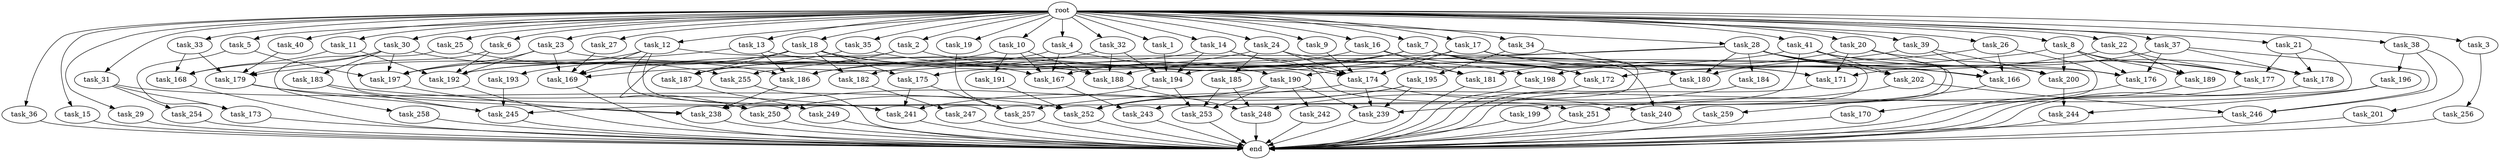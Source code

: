 digraph G {
  task_171 [size="1279900254.208000"];
  task_32 [size="1.024000"];
  task_191 [size="309237645.312000"];
  task_247 [size="695784701.952000"];
  task_27 [size="1.024000"];
  task_251 [size="635655159.808000"];
  task_4 [size="1.024000"];
  task_2 [size="1.024000"];
  task_13 [size="1.024000"];
  task_256 [size="420906795.008000"];
  task_182 [size="446676598.784000"];
  task_186 [size="1073741824.000000"];
  task_41 [size="1.024000"];
  task_177 [size="1803886264.320000"];
  task_168 [size="292057776.128000"];
  task_245 [size="627065225.216000"];
  task_6 [size="1.024000"];
  task_9 [size="1.024000"];
  task_175 [size="618475290.624000"];
  task_189 [size="1073741824.000000"];
  task_188 [size="1589137899.520000"];
  task_259 [size="34359738.368000"];
  task_183 [size="137438953.472000"];
  task_31 [size="1.024000"];
  task_14 [size="1.024000"];
  task_36 [size="1.024000"];
  task_16 [size="1.024000"];
  task_185 [size="137438953.472000"];
  task_249 [size="214748364.800000"];
  task_243 [size="1073741824.000000"];
  task_40 [size="1.024000"];
  task_170 [size="77309411.328000"];
  task_15 [size="1.024000"];
  task_10 [size="1.024000"];
  task_29 [size="1.024000"];
  task_199 [size="34359738.368000"];
  task_240 [size="867583393.792000"];
  task_250 [size="1477468749.824000"];
  task_167 [size="687194767.360000"];
  task_190 [size="523986010.112000"];
  task_26 [size="1.024000"];
  task_25 [size="1.024000"];
  task_201 [size="309237645.312000"];
  end [size="0.000000"];
  task_169 [size="1314259992.576000"];
  task_192 [size="1975684956.160000"];
  task_19 [size="1.024000"];
  task_180 [size="558345748.480000"];
  task_18 [size="1.024000"];
  task_12 [size="1.024000"];
  task_33 [size="1.024000"];
  task_241 [size="695784701.952000"];
  task_197 [size="2241972928.512000"];
  task_242 [size="214748364.800000"];
  task_253 [size="833223655.424000"];
  task_173 [size="1168231104.512000"];
  task_202 [size="343597383.680000"];
  task_246 [size="601295421.440000"];
  task_184 [size="34359738.368000"];
  task_174 [size="2422361554.944000"];
  task_21 [size="1.024000"];
  task_37 [size="1.024000"];
  task_244 [size="910533066.752000"];
  task_196 [size="309237645.312000"];
  task_187 [size="2027224563.712000"];
  task_23 [size="1.024000"];
  task_176 [size="1185410973.696000"];
  root [size="0.000000"];
  task_5 [size="1.024000"];
  task_195 [size="137438953.472000"];
  task_193 [size="309237645.312000"];
  task_11 [size="1.024000"];
  task_258 [size="695784701.952000"];
  task_194 [size="1142461300.736000"];
  task_179 [size="463856467.968000"];
  task_200 [size="369367187.456000"];
  task_3 [size="1.024000"];
  task_166 [size="1047972020.224000"];
  task_239 [size="1288490188.800000"];
  task_39 [size="1.024000"];
  task_22 [size="1.024000"];
  task_28 [size="1.024000"];
  task_7 [size="1.024000"];
  task_34 [size="1.024000"];
  task_254 [size="309237645.312000"];
  task_257 [size="360777252.864000"];
  task_252 [size="1494648619.008000"];
  task_17 [size="1.024000"];
  task_248 [size="1382979469.312000"];
  task_20 [size="1.024000"];
  task_238 [size="635655159.808000"];
  task_178 [size="532575944.704000"];
  task_198 [size="111669149.696000"];
  task_1 [size="1.024000"];
  task_181 [size="1314259992.576000"];
  task_172 [size="1726576852.992000"];
  task_35 [size="1.024000"];
  task_30 [size="1.024000"];
  task_38 [size="1.024000"];
  task_24 [size="1.024000"];
  task_255 [size="996432412.672000"];
  task_8 [size="1.024000"];

  task_171 -> end [size="1.000000"];
  task_32 -> task_187 [size="536870912.000000"];
  task_32 -> task_194 [size="536870912.000000"];
  task_32 -> task_188 [size="536870912.000000"];
  task_191 -> task_252 [size="411041792.000000"];
  task_247 -> end [size="1.000000"];
  task_27 -> task_169 [size="33554432.000000"];
  task_251 -> end [size="1.000000"];
  task_4 -> task_167 [size="33554432.000000"];
  task_4 -> task_198 [size="33554432.000000"];
  task_4 -> task_169 [size="33554432.000000"];
  task_2 -> task_187 [size="838860800.000000"];
  task_2 -> task_250 [size="838860800.000000"];
  task_2 -> task_181 [size="838860800.000000"];
  task_13 -> task_167 [size="33554432.000000"];
  task_13 -> task_186 [size="33554432.000000"];
  task_13 -> task_179 [size="33554432.000000"];
  task_256 -> end [size="1.000000"];
  task_182 -> task_247 [size="679477248.000000"];
  task_186 -> task_238 [size="75497472.000000"];
  task_41 -> task_175 [size="301989888.000000"];
  task_41 -> task_240 [size="301989888.000000"];
  task_41 -> task_202 [size="301989888.000000"];
  task_41 -> task_177 [size="301989888.000000"];
  task_41 -> task_239 [size="301989888.000000"];
  task_177 -> end [size="1.000000"];
  task_168 -> end [size="1.000000"];
  task_245 -> end [size="1.000000"];
  task_6 -> task_192 [size="301989888.000000"];
  task_6 -> task_250 [size="301989888.000000"];
  task_9 -> task_174 [size="679477248.000000"];
  task_175 -> task_241 [size="33554432.000000"];
  task_175 -> task_257 [size="33554432.000000"];
  task_189 -> end [size="1.000000"];
  task_188 -> task_248 [size="838860800.000000"];
  task_259 -> end [size="1.000000"];
  task_183 -> task_245 [size="33554432.000000"];
  task_183 -> task_241 [size="33554432.000000"];
  task_31 -> task_252 [size="301989888.000000"];
  task_31 -> task_254 [size="301989888.000000"];
  task_31 -> task_173 [size="301989888.000000"];
  task_14 -> task_194 [size="411041792.000000"];
  task_14 -> task_192 [size="411041792.000000"];
  task_14 -> task_174 [size="411041792.000000"];
  task_14 -> task_251 [size="411041792.000000"];
  task_36 -> end [size="1.000000"];
  task_16 -> task_172 [size="411041792.000000"];
  task_16 -> task_188 [size="411041792.000000"];
  task_16 -> task_181 [size="411041792.000000"];
  task_185 -> task_248 [size="301989888.000000"];
  task_185 -> task_253 [size="301989888.000000"];
  task_249 -> end [size="1.000000"];
  task_243 -> end [size="1.000000"];
  task_40 -> task_179 [size="209715200.000000"];
  task_170 -> end [size="1.000000"];
  task_15 -> end [size="1.000000"];
  task_10 -> task_187 [size="301989888.000000"];
  task_10 -> task_167 [size="301989888.000000"];
  task_10 -> task_188 [size="301989888.000000"];
  task_10 -> task_191 [size="301989888.000000"];
  task_29 -> end [size="1.000000"];
  task_199 -> end [size="1.000000"];
  task_240 -> end [size="1.000000"];
  task_250 -> end [size="1.000000"];
  task_167 -> task_243 [size="209715200.000000"];
  task_190 -> task_242 [size="209715200.000000"];
  task_190 -> task_253 [size="209715200.000000"];
  task_190 -> task_252 [size="209715200.000000"];
  task_190 -> task_239 [size="209715200.000000"];
  task_26 -> task_180 [size="75497472.000000"];
  task_26 -> task_170 [size="75497472.000000"];
  task_26 -> task_166 [size="75497472.000000"];
  task_25 -> task_186 [size="679477248.000000"];
  task_25 -> task_258 [size="679477248.000000"];
  task_201 -> end [size="1.000000"];
  task_169 -> end [size="1.000000"];
  task_192 -> end [size="1.000000"];
  task_19 -> task_257 [size="33554432.000000"];
  task_180 -> end [size="1.000000"];
  task_18 -> task_187 [size="301989888.000000"];
  task_18 -> task_182 [size="301989888.000000"];
  task_18 -> task_188 [size="301989888.000000"];
  task_18 -> task_175 [size="301989888.000000"];
  task_18 -> task_193 [size="301989888.000000"];
  task_18 -> task_174 [size="301989888.000000"];
  task_18 -> task_197 [size="301989888.000000"];
  task_12 -> task_200 [size="75497472.000000"];
  task_12 -> task_169 [size="75497472.000000"];
  task_12 -> task_241 [size="75497472.000000"];
  task_12 -> task_257 [size="75497472.000000"];
  task_12 -> task_197 [size="75497472.000000"];
  task_33 -> task_168 [size="75497472.000000"];
  task_33 -> task_179 [size="75497472.000000"];
  task_241 -> end [size="1.000000"];
  task_197 -> task_238 [size="301989888.000000"];
  task_242 -> end [size="1.000000"];
  task_253 -> end [size="1.000000"];
  task_173 -> end [size="1.000000"];
  task_202 -> task_246 [size="209715200.000000"];
  task_202 -> task_251 [size="209715200.000000"];
  task_246 -> end [size="1.000000"];
  task_184 -> task_248 [size="209715200.000000"];
  task_174 -> task_240 [size="209715200.000000"];
  task_174 -> task_238 [size="209715200.000000"];
  task_174 -> task_239 [size="209715200.000000"];
  task_21 -> task_245 [size="411041792.000000"];
  task_21 -> task_177 [size="411041792.000000"];
  task_21 -> task_178 [size="411041792.000000"];
  task_37 -> task_246 [size="75497472.000000"];
  task_37 -> task_176 [size="75497472.000000"];
  task_37 -> task_171 [size="75497472.000000"];
  task_37 -> task_178 [size="75497472.000000"];
  task_244 -> end [size="1.000000"];
  task_196 -> task_244 [size="209715200.000000"];
  task_196 -> task_257 [size="209715200.000000"];
  task_187 -> task_249 [size="209715200.000000"];
  task_23 -> task_169 [size="838860800.000000"];
  task_23 -> task_192 [size="838860800.000000"];
  task_23 -> task_176 [size="838860800.000000"];
  task_23 -> task_197 [size="838860800.000000"];
  task_176 -> end [size="1.000000"];
  root -> task_12 [size="1.000000"];
  root -> task_36 [size="1.000000"];
  root -> task_16 [size="1.000000"];
  root -> task_9 [size="1.000000"];
  root -> task_39 [size="1.000000"];
  root -> task_11 [size="1.000000"];
  root -> task_22 [size="1.000000"];
  root -> task_7 [size="1.000000"];
  root -> task_33 [size="1.000000"];
  root -> task_28 [size="1.000000"];
  root -> task_4 [size="1.000000"];
  root -> task_34 [size="1.000000"];
  root -> task_2 [size="1.000000"];
  root -> task_15 [size="1.000000"];
  root -> task_10 [size="1.000000"];
  root -> task_29 [size="1.000000"];
  root -> task_21 [size="1.000000"];
  root -> task_17 [size="1.000000"];
  root -> task_18 [size="1.000000"];
  root -> task_41 [size="1.000000"];
  root -> task_20 [size="1.000000"];
  root -> task_23 [size="1.000000"];
  root -> task_6 [size="1.000000"];
  root -> task_32 [size="1.000000"];
  root -> task_5 [size="1.000000"];
  root -> task_37 [size="1.000000"];
  root -> task_26 [size="1.000000"];
  root -> task_25 [size="1.000000"];
  root -> task_31 [size="1.000000"];
  root -> task_35 [size="1.000000"];
  root -> task_13 [size="1.000000"];
  root -> task_30 [size="1.000000"];
  root -> task_19 [size="1.000000"];
  root -> task_1 [size="1.000000"];
  root -> task_40 [size="1.000000"];
  root -> task_38 [size="1.000000"];
  root -> task_24 [size="1.000000"];
  root -> task_3 [size="1.000000"];
  root -> task_8 [size="1.000000"];
  root -> task_27 [size="1.000000"];
  root -> task_14 [size="1.000000"];
  task_5 -> task_197 [size="838860800.000000"];
  task_5 -> task_173 [size="838860800.000000"];
  task_195 -> task_252 [size="536870912.000000"];
  task_195 -> task_241 [size="536870912.000000"];
  task_195 -> task_239 [size="536870912.000000"];
  task_193 -> task_245 [size="134217728.000000"];
  task_11 -> task_192 [size="75497472.000000"];
  task_11 -> task_168 [size="75497472.000000"];
  task_258 -> end [size="1.000000"];
  task_194 -> task_250 [size="301989888.000000"];
  task_194 -> task_253 [size="301989888.000000"];
  task_179 -> task_245 [size="33554432.000000"];
  task_179 -> task_238 [size="33554432.000000"];
  task_200 -> task_244 [size="679477248.000000"];
  task_3 -> task_256 [size="411041792.000000"];
  task_166 -> task_259 [size="33554432.000000"];
  task_239 -> end [size="1.000000"];
  task_39 -> task_200 [size="75497472.000000"];
  task_39 -> task_198 [size="75497472.000000"];
  task_39 -> task_166 [size="75497472.000000"];
  task_22 -> task_189 [size="838860800.000000"];
  task_22 -> task_172 [size="838860800.000000"];
  task_22 -> task_177 [size="838860800.000000"];
  task_28 -> task_176 [size="33554432.000000"];
  task_28 -> task_184 [size="33554432.000000"];
  task_28 -> task_186 [size="33554432.000000"];
  task_28 -> task_194 [size="33554432.000000"];
  task_28 -> task_199 [size="33554432.000000"];
  task_28 -> task_180 [size="33554432.000000"];
  task_28 -> task_166 [size="33554432.000000"];
  task_28 -> task_202 [size="33554432.000000"];
  task_7 -> task_240 [size="301989888.000000"];
  task_7 -> task_167 [size="301989888.000000"];
  task_7 -> task_171 [size="301989888.000000"];
  task_7 -> task_192 [size="301989888.000000"];
  task_7 -> task_186 [size="301989888.000000"];
  task_7 -> task_180 [size="301989888.000000"];
  task_7 -> task_172 [size="301989888.000000"];
  task_34 -> task_195 [size="134217728.000000"];
  task_34 -> task_180 [size="134217728.000000"];
  task_254 -> end [size="1.000000"];
  task_257 -> end [size="1.000000"];
  task_252 -> end [size="1.000000"];
  task_17 -> task_243 [size="838860800.000000"];
  task_17 -> task_255 [size="838860800.000000"];
  task_17 -> task_171 [size="838860800.000000"];
  task_17 -> task_174 [size="838860800.000000"];
  task_17 -> task_166 [size="838860800.000000"];
  task_248 -> end [size="1.000000"];
  task_20 -> task_240 [size="33554432.000000"];
  task_20 -> task_181 [size="33554432.000000"];
  task_20 -> task_171 [size="33554432.000000"];
  task_20 -> task_178 [size="33554432.000000"];
  task_238 -> end [size="1.000000"];
  task_178 -> end [size="1.000000"];
  task_198 -> end [size="1.000000"];
  task_1 -> task_194 [size="134217728.000000"];
  task_181 -> end [size="1.000000"];
  task_172 -> end [size="1.000000"];
  task_35 -> task_169 [size="301989888.000000"];
  task_35 -> task_190 [size="301989888.000000"];
  task_30 -> task_183 [size="134217728.000000"];
  task_30 -> task_255 [size="134217728.000000"];
  task_30 -> task_179 [size="134217728.000000"];
  task_30 -> task_168 [size="134217728.000000"];
  task_30 -> task_197 [size="134217728.000000"];
  task_38 -> task_246 [size="301989888.000000"];
  task_38 -> task_201 [size="301989888.000000"];
  task_38 -> task_196 [size="301989888.000000"];
  task_24 -> task_185 [size="134217728.000000"];
  task_24 -> task_182 [size="134217728.000000"];
  task_24 -> task_172 [size="134217728.000000"];
  task_24 -> task_174 [size="134217728.000000"];
  task_255 -> end [size="1.000000"];
  task_8 -> task_200 [size="209715200.000000"];
  task_8 -> task_190 [size="209715200.000000"];
  task_8 -> task_176 [size="209715200.000000"];
  task_8 -> task_177 [size="209715200.000000"];
  task_8 -> task_189 [size="209715200.000000"];
}

